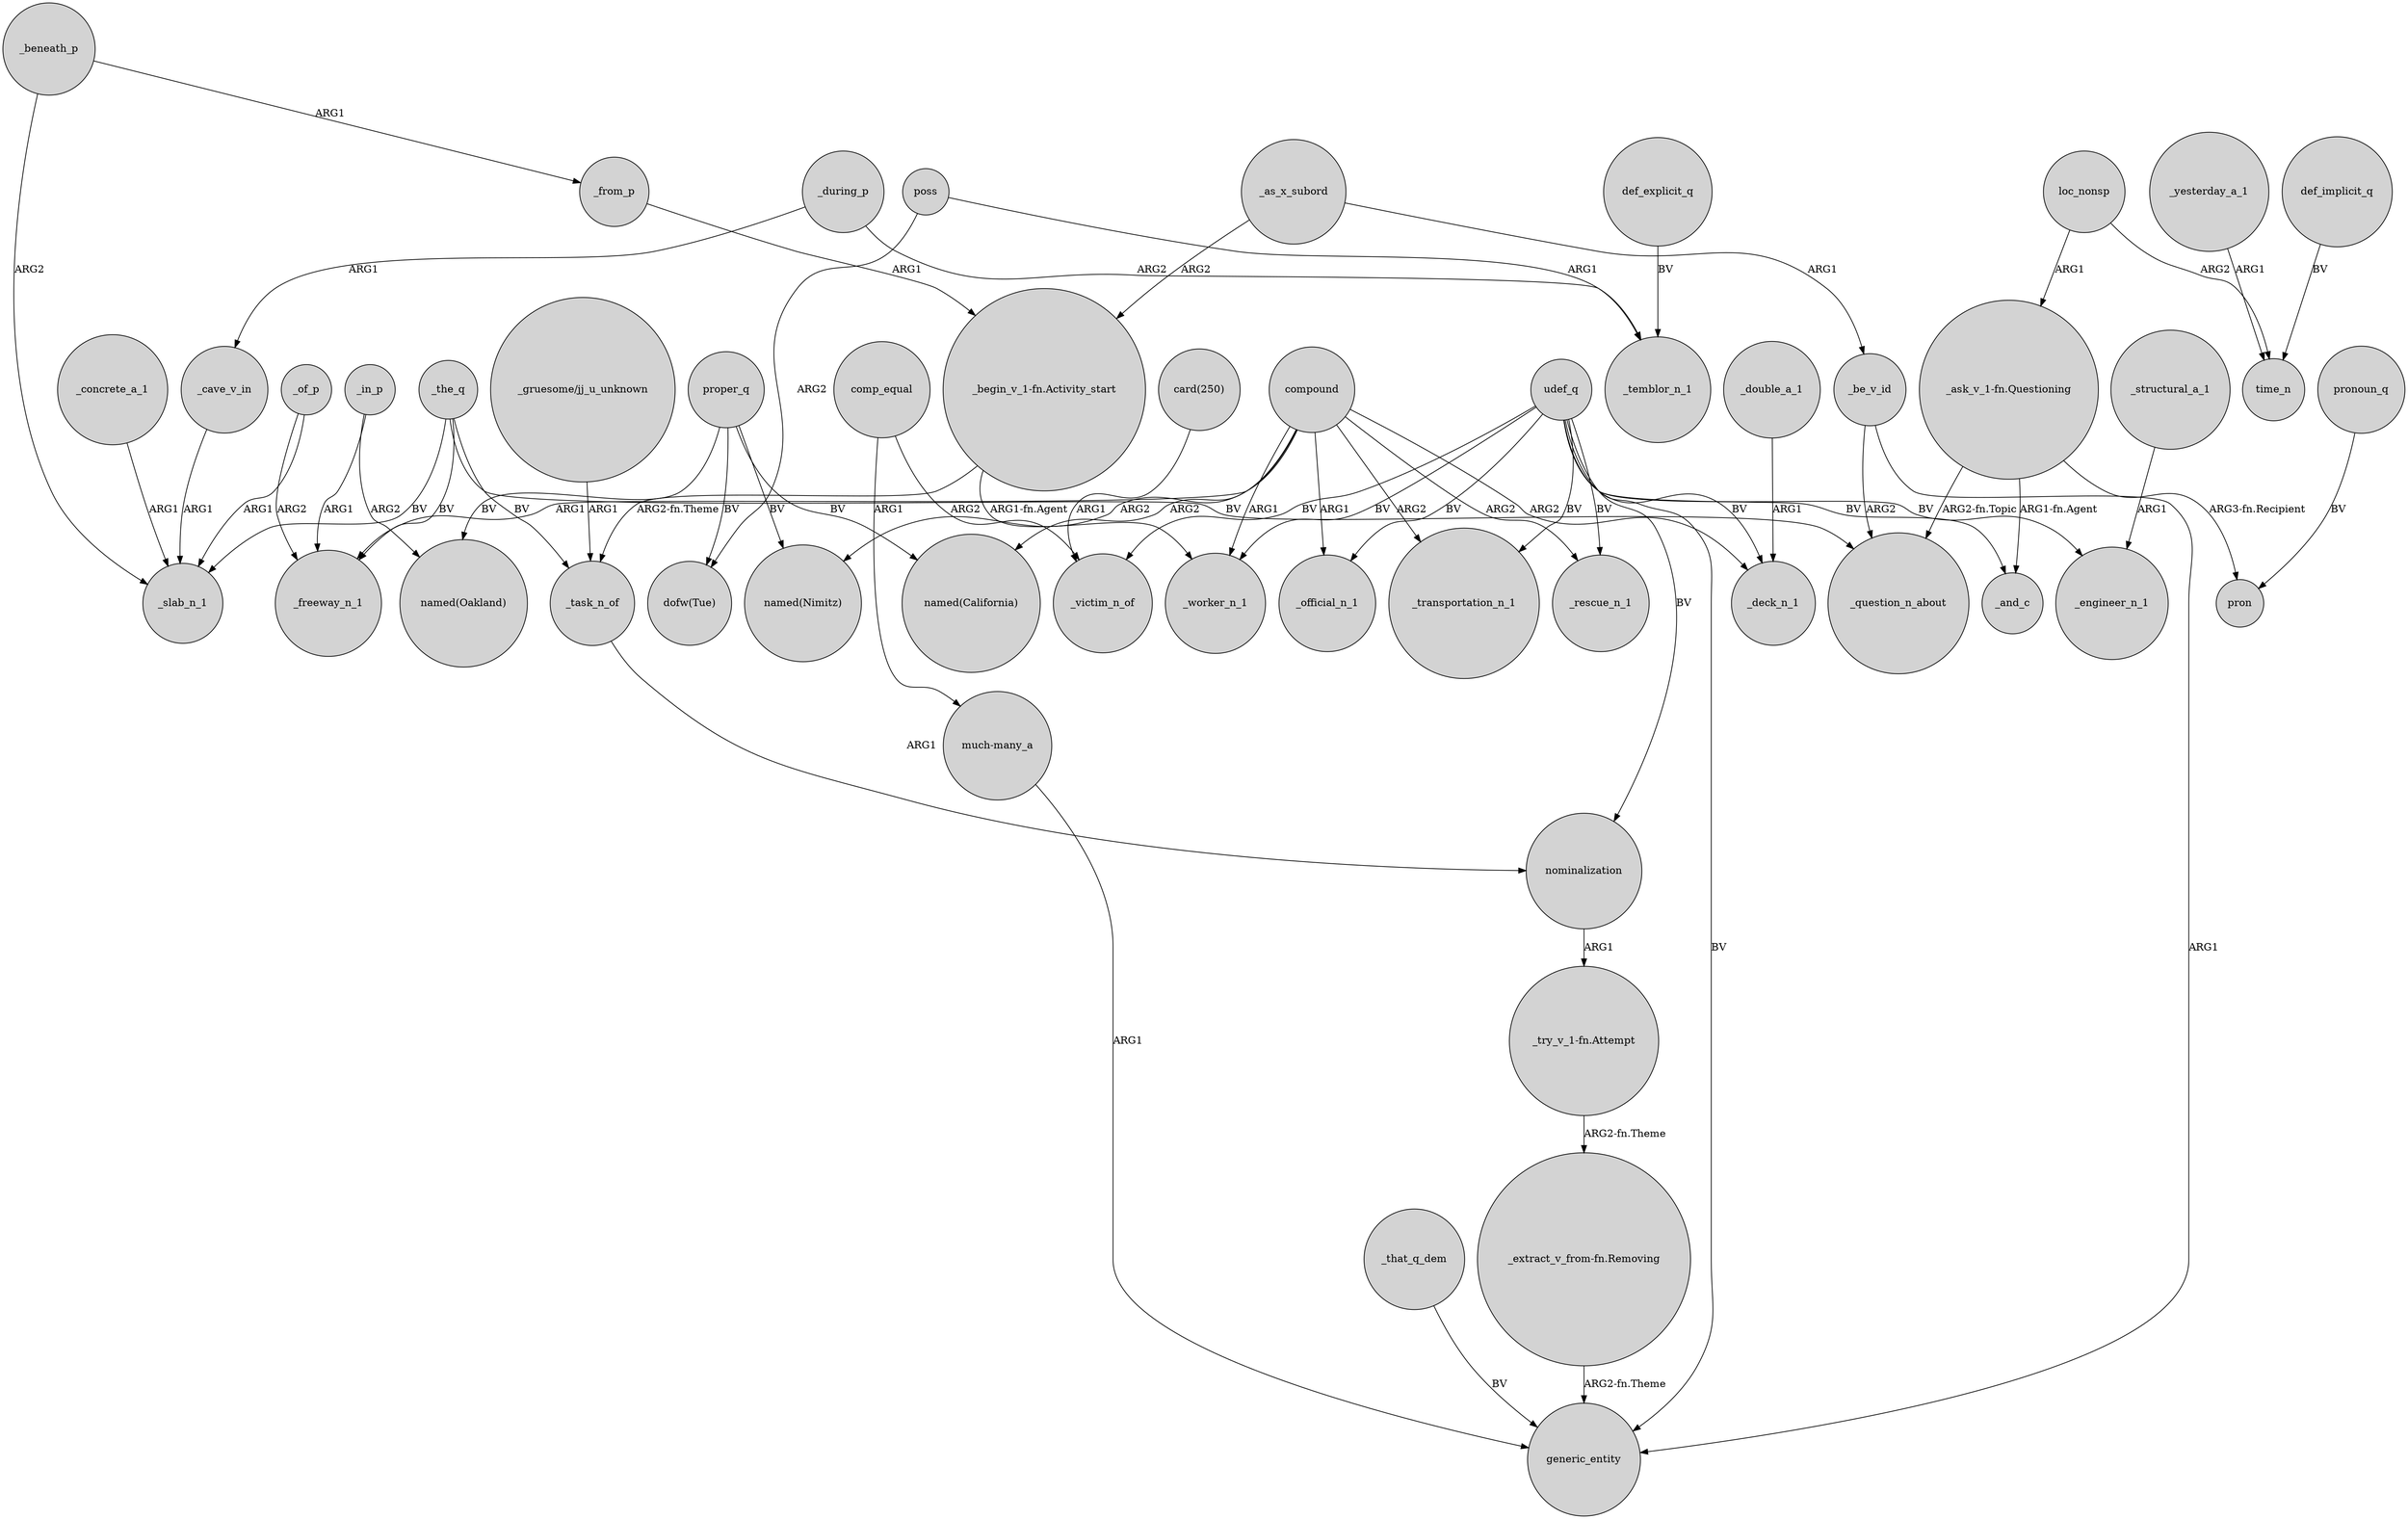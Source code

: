 digraph {
	node [shape=circle style=filled]
	proper_q -> "named(Nimitz)" [label=BV]
	_in_p -> _freeway_n_1 [label=ARG1]
	udef_q -> _engineer_n_1 [label=BV]
	_yesterday_a_1 -> time_n [label=ARG1]
	_as_x_subord -> "_begin_v_1-fn.Activity_start" [label=ARG2]
	udef_q -> _transportation_n_1 [label=BV]
	"_gruesome/jj_u_unknown" -> _task_n_of [label=ARG1]
	udef_q -> generic_entity [label=BV]
	_of_p -> _slab_n_1 [label=ARG1]
	_beneath_p -> _slab_n_1 [label=ARG2]
	_that_q_dem -> generic_entity [label=BV]
	_the_q -> _freeway_n_1 [label=BV]
	poss -> _temblor_n_1 [label=ARG1]
	"much-many_a" -> generic_entity [label=ARG1]
	_as_x_subord -> _be_v_id [label=ARG1]
	udef_q -> _worker_n_1 [label=BV]
	"_begin_v_1-fn.Activity_start" -> _worker_n_1 [label="ARG1-fn.Agent"]
	udef_q -> _victim_n_of [label=BV]
	_double_a_1 -> _deck_n_1 [label=ARG1]
	compound -> _transportation_n_1 [label=ARG2]
	_beneath_p -> _from_p [label=ARG1]
	proper_q -> "named(California)" [label=BV]
	comp_equal -> "much-many_a" [label=ARG1]
	compound -> _freeway_n_1 [label=ARG1]
	_during_p -> _cave_v_in [label=ARG1]
	def_explicit_q -> _temblor_n_1 [label=BV]
	"card(250)" -> _victim_n_of [label=ARG1]
	_the_q -> _slab_n_1 [label=BV]
	_be_v_id -> generic_entity [label=ARG1]
	loc_nonsp -> "_ask_v_1-fn.Questioning" [label=ARG1]
	_be_v_id -> _question_n_about [label=ARG2]
	compound -> "named(Nimitz)" [label=ARG2]
	"_ask_v_1-fn.Questioning" -> _question_n_about [label="ARG2-fn.Topic"]
	_the_q -> _task_n_of [label=BV]
	proper_q -> "dofw(Tue)" [label=BV]
	"_extract_v_from-fn.Removing" -> generic_entity [label="ARG2-fn.Theme"]
	loc_nonsp -> time_n [label=ARG2]
	udef_q -> _deck_n_1 [label=BV]
	_concrete_a_1 -> _slab_n_1 [label=ARG1]
	pronoun_q -> pron [label=BV]
	udef_q -> _official_n_1 [label=BV]
	_task_n_of -> nominalization [label=ARG1]
	poss -> "dofw(Tue)" [label=ARG2]
	_during_p -> _temblor_n_1 [label=ARG2]
	_structural_a_1 -> _engineer_n_1 [label=ARG1]
	proper_q -> "named(Oakland)" [label=BV]
	udef_q -> nominalization [label=BV]
	compound -> _rescue_n_1 [label=ARG2]
	"_ask_v_1-fn.Questioning" -> pron [label="ARG3-fn.Recipient"]
	compound -> "named(California)" [label=ARG2]
	compound -> _official_n_1 [label=ARG1]
	comp_equal -> _victim_n_of [label=ARG2]
	udef_q -> _rescue_n_1 [label=BV]
	compound -> _deck_n_1 [label=ARG2]
	_in_p -> "named(Oakland)" [label=ARG2]
	_of_p -> _freeway_n_1 [label=ARG2]
	compound -> _worker_n_1 [label=ARG1]
	"_try_v_1-fn.Attempt" -> "_extract_v_from-fn.Removing" [label="ARG2-fn.Theme"]
	_cave_v_in -> _slab_n_1 [label=ARG1]
	"_begin_v_1-fn.Activity_start" -> _task_n_of [label="ARG2-fn.Theme"]
	nominalization -> "_try_v_1-fn.Attempt" [label=ARG1]
	udef_q -> _and_c [label=BV]
	_from_p -> "_begin_v_1-fn.Activity_start" [label=ARG1]
	_the_q -> _question_n_about [label=BV]
	def_implicit_q -> time_n [label=BV]
	"_ask_v_1-fn.Questioning" -> _and_c [label="ARG1-fn.Agent"]
}
